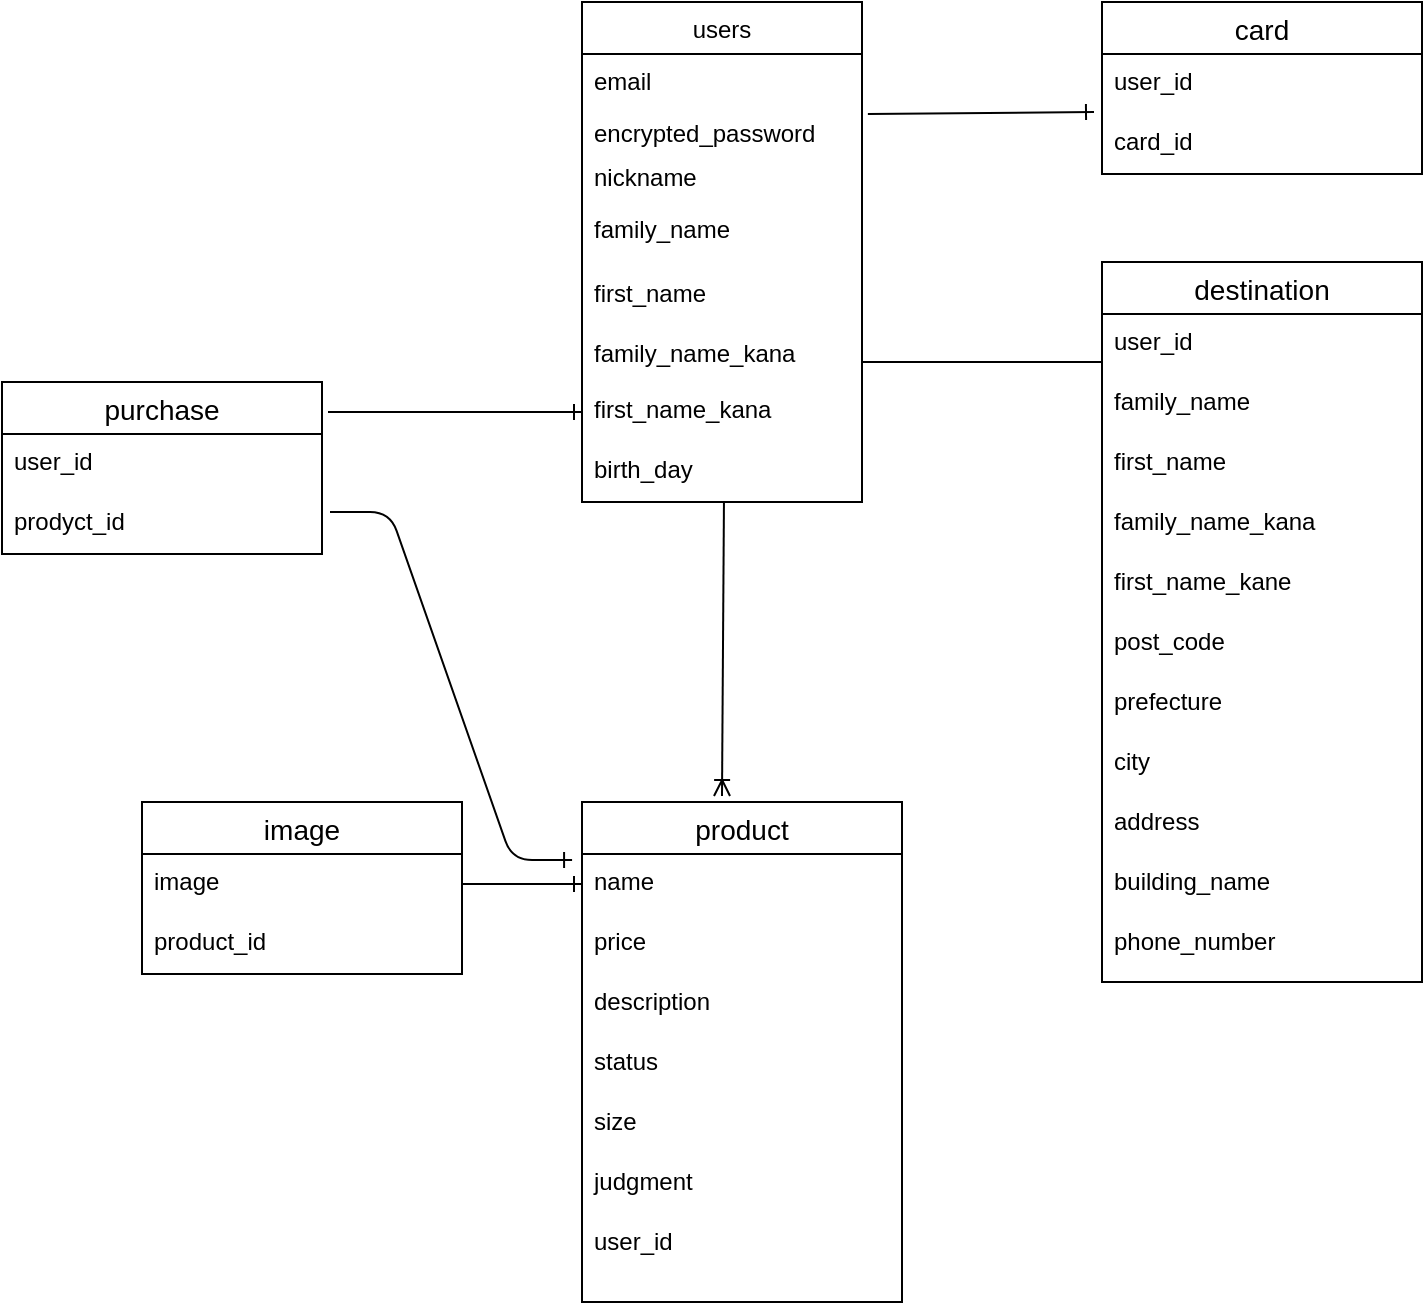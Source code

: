 <mxfile version="13.10.0" type="embed">
    <diagram id="koBaO6ugUMl6Nu8QTtSZ" name="ページ1">
        <mxGraphModel dx="1257" dy="1609" grid="1" gridSize="10" guides="1" tooltips="1" connect="1" arrows="1" fold="1" page="1" pageScale="1" pageWidth="850" pageHeight="1100" math="0" shadow="0">
            <root>
                <mxCell id="0"/>
                <mxCell id="1" parent="0"/>
                <mxCell id="104" value="users" style="swimlane;fontStyle=0;childLayout=stackLayout;horizontal=1;startSize=26;fillColor=none;horizontalStack=0;resizeParent=1;resizeParentMax=0;resizeLast=0;collapsible=1;marginBottom=0;" vertex="1" parent="1">
                    <mxGeometry x="60" y="-630" width="140" height="250" as="geometry"/>
                </mxCell>
                <mxCell id="117" value="email" style="text;strokeColor=none;fillColor=none;align=left;verticalAlign=top;spacingLeft=4;spacingRight=4;overflow=hidden;rotatable=0;points=[[0,0.5],[1,0.5]];portConstraint=eastwest;labelBackgroundColor=none;" vertex="1" parent="104">
                    <mxGeometry y="26" width="140" height="26" as="geometry"/>
                </mxCell>
                <mxCell id="105" value="encrypted_password" style="text;strokeColor=none;fillColor=none;align=left;verticalAlign=top;spacingLeft=4;spacingRight=4;overflow=hidden;rotatable=0;points=[[0,0.5],[1,0.5]];portConstraint=eastwest;labelBackgroundColor=none;" vertex="1" parent="104">
                    <mxGeometry y="52" width="140" height="22" as="geometry"/>
                </mxCell>
                <mxCell id="114" value="nickname" style="text;strokeColor=none;fillColor=none;align=left;verticalAlign=top;spacingLeft=4;spacingRight=4;overflow=hidden;rotatable=0;points=[[0,0.5],[1,0.5]];portConstraint=eastwest;labelBackgroundColor=none;" vertex="1" parent="104">
                    <mxGeometry y="74" width="140" height="26" as="geometry"/>
                </mxCell>
                <mxCell id="116" value="family_name" style="text;strokeColor=none;fillColor=none;align=left;verticalAlign=top;spacingLeft=4;spacingRight=4;overflow=hidden;rotatable=0;points=[[0,0.5],[1,0.5]];portConstraint=eastwest;labelBackgroundColor=none;" vertex="1" parent="104">
                    <mxGeometry y="100" width="140" height="32" as="geometry"/>
                </mxCell>
                <mxCell id="119" value="first_name&#10;&#10;" style="text;strokeColor=none;fillColor=none;align=left;verticalAlign=top;spacingLeft=4;spacingRight=4;overflow=hidden;rotatable=0;points=[[0,0.5],[1,0.5]];portConstraint=eastwest;labelBackgroundColor=none;" vertex="1" parent="104">
                    <mxGeometry y="132" width="140" height="30" as="geometry"/>
                </mxCell>
                <mxCell id="125" value="family_name_kana" style="text;strokeColor=none;fillColor=none;align=left;verticalAlign=top;spacingLeft=4;spacingRight=4;overflow=hidden;rotatable=0;points=[[0,0.5],[1,0.5]];portConstraint=eastwest;labelBackgroundColor=none;" vertex="1" parent="104">
                    <mxGeometry y="162" width="140" height="28" as="geometry"/>
                </mxCell>
                <mxCell id="120" value="first_name_kana" style="text;strokeColor=none;fillColor=none;align=left;verticalAlign=top;spacingLeft=4;spacingRight=4;overflow=hidden;rotatable=0;points=[[0,0.5],[1,0.5]];portConstraint=eastwest;labelBackgroundColor=none;" vertex="1" parent="104">
                    <mxGeometry y="190" width="140" height="30" as="geometry"/>
                </mxCell>
                <mxCell id="126" value="birth_day" style="text;strokeColor=none;fillColor=none;align=left;verticalAlign=top;spacingLeft=4;spacingRight=4;overflow=hidden;rotatable=0;points=[[0,0.5],[1,0.5]];portConstraint=eastwest;labelBackgroundColor=none;" vertex="1" parent="104">
                    <mxGeometry y="220" width="140" height="30" as="geometry"/>
                </mxCell>
                <mxCell id="129" value="card" style="swimlane;fontStyle=0;childLayout=stackLayout;horizontal=1;startSize=26;horizontalStack=0;resizeParent=1;resizeParentMax=0;resizeLast=0;collapsible=1;marginBottom=0;align=center;fontSize=14;labelBackgroundColor=none;" vertex="1" parent="1">
                    <mxGeometry x="320" y="-630" width="160" height="86" as="geometry"/>
                </mxCell>
                <mxCell id="130" value="user_id" style="text;strokeColor=none;fillColor=none;spacingLeft=4;spacingRight=4;overflow=hidden;rotatable=0;points=[[0,0.5],[1,0.5]];portConstraint=eastwest;fontSize=12;" vertex="1" parent="129">
                    <mxGeometry y="26" width="160" height="30" as="geometry"/>
                </mxCell>
                <mxCell id="132" value="card_id" style="text;strokeColor=none;fillColor=none;spacingLeft=4;spacingRight=4;overflow=hidden;rotatable=0;points=[[0,0.5],[1,0.5]];portConstraint=eastwest;fontSize=12;" vertex="1" parent="129">
                    <mxGeometry y="56" width="160" height="30" as="geometry"/>
                </mxCell>
                <mxCell id="133" value="destination" style="swimlane;fontStyle=0;childLayout=stackLayout;horizontal=1;startSize=26;horizontalStack=0;resizeParent=1;resizeParentMax=0;resizeLast=0;collapsible=1;marginBottom=0;align=center;fontSize=14;labelBackgroundColor=none;" vertex="1" parent="1">
                    <mxGeometry x="320" y="-500" width="160" height="360" as="geometry"/>
                </mxCell>
                <mxCell id="134" value="user_id" style="text;strokeColor=none;fillColor=none;spacingLeft=4;spacingRight=4;overflow=hidden;rotatable=0;points=[[0,0.5],[1,0.5]];portConstraint=eastwest;fontSize=12;" vertex="1" parent="133">
                    <mxGeometry y="26" width="160" height="30" as="geometry"/>
                </mxCell>
                <mxCell id="135" value="family_name" style="text;spacingLeft=4;spacingRight=4;overflow=hidden;rotatable=0;points=[[0,0.5],[1,0.5]];portConstraint=eastwest;fontSize=12;" vertex="1" parent="133">
                    <mxGeometry y="56" width="160" height="30" as="geometry"/>
                </mxCell>
                <mxCell id="137" value="first_name" style="text;strokeColor=none;fillColor=none;spacingLeft=4;spacingRight=4;overflow=hidden;rotatable=0;points=[[0,0.5],[1,0.5]];portConstraint=eastwest;fontSize=12;" vertex="1" parent="133">
                    <mxGeometry y="86" width="160" height="30" as="geometry"/>
                </mxCell>
                <mxCell id="141" value="family_name_kana" style="text;strokeColor=none;fillColor=none;spacingLeft=4;spacingRight=4;overflow=hidden;rotatable=0;points=[[0,0.5],[1,0.5]];portConstraint=eastwest;fontSize=12;" vertex="1" parent="133">
                    <mxGeometry y="116" width="160" height="30" as="geometry"/>
                </mxCell>
                <mxCell id="144" value="first_name_kane" style="text;strokeColor=none;fillColor=none;spacingLeft=4;spacingRight=4;overflow=hidden;rotatable=0;points=[[0,0.5],[1,0.5]];portConstraint=eastwest;fontSize=12;" vertex="1" parent="133">
                    <mxGeometry y="146" width="160" height="30" as="geometry"/>
                </mxCell>
                <mxCell id="143" value="post_code" style="text;strokeColor=none;fillColor=none;spacingLeft=4;spacingRight=4;overflow=hidden;rotatable=0;points=[[0,0.5],[1,0.5]];portConstraint=eastwest;fontSize=12;" vertex="1" parent="133">
                    <mxGeometry y="176" width="160" height="30" as="geometry"/>
                </mxCell>
                <mxCell id="142" value="prefecture" style="text;strokeColor=none;fillColor=none;spacingLeft=4;spacingRight=4;overflow=hidden;rotatable=0;points=[[0,0.5],[1,0.5]];portConstraint=eastwest;fontSize=12;" vertex="1" parent="133">
                    <mxGeometry y="206" width="160" height="30" as="geometry"/>
                </mxCell>
                <mxCell id="139" value="city" style="text;strokeColor=none;fillColor=none;spacingLeft=4;spacingRight=4;overflow=hidden;rotatable=0;points=[[0,0.5],[1,0.5]];portConstraint=eastwest;fontSize=12;" vertex="1" parent="133">
                    <mxGeometry y="236" width="160" height="30" as="geometry"/>
                </mxCell>
                <mxCell id="140" value="address" style="text;strokeColor=none;fillColor=none;spacingLeft=4;spacingRight=4;overflow=hidden;rotatable=0;points=[[0,0.5],[1,0.5]];portConstraint=eastwest;fontSize=12;" vertex="1" parent="133">
                    <mxGeometry y="266" width="160" height="30" as="geometry"/>
                </mxCell>
                <mxCell id="138" value="building_name" style="text;strokeColor=none;fillColor=none;spacingLeft=4;spacingRight=4;overflow=hidden;rotatable=0;points=[[0,0.5],[1,0.5]];portConstraint=eastwest;fontSize=12;" vertex="1" parent="133">
                    <mxGeometry y="296" width="160" height="30" as="geometry"/>
                </mxCell>
                <mxCell id="136" value="phone_number&#10;&#10;" style="text;strokeColor=none;fillColor=none;spacingLeft=4;spacingRight=4;overflow=hidden;rotatable=0;points=[[0,0.5],[1,0.5]];portConstraint=eastwest;fontSize=12;" vertex="1" parent="133">
                    <mxGeometry y="326" width="160" height="34" as="geometry"/>
                </mxCell>
                <mxCell id="145" value="product" style="swimlane;fontStyle=0;childLayout=stackLayout;horizontal=1;startSize=26;horizontalStack=0;resizeParent=1;resizeParentMax=0;resizeLast=0;collapsible=1;marginBottom=0;align=center;fontSize=14;labelBackgroundColor=none;" vertex="1" parent="1">
                    <mxGeometry x="60" y="-230" width="160" height="250" as="geometry"/>
                </mxCell>
                <mxCell id="146" value="name" style="text;strokeColor=none;fillColor=none;spacingLeft=4;spacingRight=4;overflow=hidden;rotatable=0;points=[[0,0.5],[1,0.5]];portConstraint=eastwest;fontSize=12;" vertex="1" parent="145">
                    <mxGeometry y="26" width="160" height="30" as="geometry"/>
                </mxCell>
                <mxCell id="147" value="price" style="text;strokeColor=none;fillColor=none;spacingLeft=4;spacingRight=4;overflow=hidden;rotatable=0;points=[[0,0.5],[1,0.5]];portConstraint=eastwest;fontSize=12;" vertex="1" parent="145">
                    <mxGeometry y="56" width="160" height="30" as="geometry"/>
                </mxCell>
                <mxCell id="150" value="description" style="text;strokeColor=none;fillColor=none;spacingLeft=4;spacingRight=4;overflow=hidden;rotatable=0;points=[[0,0.5],[1,0.5]];portConstraint=eastwest;fontSize=12;" vertex="1" parent="145">
                    <mxGeometry y="86" width="160" height="30" as="geometry"/>
                </mxCell>
                <mxCell id="152" value="status&#10;&#10;" style="text;strokeColor=none;fillColor=none;spacingLeft=4;spacingRight=4;overflow=hidden;rotatable=0;points=[[0,0.5],[1,0.5]];portConstraint=eastwest;fontSize=12;" vertex="1" parent="145">
                    <mxGeometry y="116" width="160" height="30" as="geometry"/>
                </mxCell>
                <mxCell id="155" value="size" style="text;strokeColor=none;fillColor=none;spacingLeft=4;spacingRight=4;overflow=hidden;rotatable=0;points=[[0,0.5],[1,0.5]];portConstraint=eastwest;fontSize=12;" vertex="1" parent="145">
                    <mxGeometry y="146" width="160" height="30" as="geometry"/>
                </mxCell>
                <mxCell id="154" value="judgment" style="text;strokeColor=none;fillColor=none;spacingLeft=4;spacingRight=4;overflow=hidden;rotatable=0;points=[[0,0.5],[1,0.5]];portConstraint=eastwest;fontSize=12;" vertex="1" parent="145">
                    <mxGeometry y="176" width="160" height="30" as="geometry"/>
                </mxCell>
                <mxCell id="148" value="user_id" style="text;strokeColor=none;fillColor=none;spacingLeft=4;spacingRight=4;overflow=hidden;rotatable=0;points=[[0,0.5],[1,0.5]];portConstraint=eastwest;fontSize=12;" vertex="1" parent="145">
                    <mxGeometry y="206" width="160" height="44" as="geometry"/>
                </mxCell>
                <mxCell id="157" value="image" style="swimlane;fontStyle=0;childLayout=stackLayout;horizontal=1;startSize=26;horizontalStack=0;resizeParent=1;resizeParentMax=0;resizeLast=0;collapsible=1;marginBottom=0;align=center;fontSize=14;labelBackgroundColor=none;" vertex="1" parent="1">
                    <mxGeometry x="-160" y="-230" width="160" height="86" as="geometry"/>
                </mxCell>
                <mxCell id="158" value="image" style="text;strokeColor=none;fillColor=none;spacingLeft=4;spacingRight=4;overflow=hidden;rotatable=0;points=[[0,0.5],[1,0.5]];portConstraint=eastwest;fontSize=12;" vertex="1" parent="157">
                    <mxGeometry y="26" width="160" height="30" as="geometry"/>
                </mxCell>
                <mxCell id="159" value="product_id" style="text;strokeColor=none;fillColor=none;spacingLeft=4;spacingRight=4;overflow=hidden;rotatable=0;points=[[0,0.5],[1,0.5]];portConstraint=eastwest;fontSize=12;" vertex="1" parent="157">
                    <mxGeometry y="56" width="160" height="30" as="geometry"/>
                </mxCell>
                <mxCell id="167" value="" style="fontSize=12;html=1;endArrow=ERoneToMany;exitX=0.507;exitY=1;exitDx=0;exitDy=0;exitPerimeter=0;" edge="1" parent="1" source="126">
                    <mxGeometry width="100" height="100" relative="1" as="geometry">
                        <mxPoint x="90" y="-220" as="sourcePoint"/>
                        <mxPoint x="130" y="-233" as="targetPoint"/>
                    </mxGeometry>
                </mxCell>
                <mxCell id="168" style="edgeStyle=none;rounded=0;orthogonalLoop=1;jettySize=auto;html=1;exitX=0.5;exitY=0;exitDx=0;exitDy=0;" edge="1" parent="1" source="145" target="145">
                    <mxGeometry relative="1" as="geometry">
                        <Array as="points">
                            <mxPoint x="140" y="-230"/>
                        </Array>
                    </mxGeometry>
                </mxCell>
                <mxCell id="169" value="" style="fontSize=12;html=1;endArrow=ERone;endFill=1;entryX=-0.025;entryY=0.967;entryDx=0;entryDy=0;entryPerimeter=0;exitX=1.021;exitY=0.182;exitDx=0;exitDy=0;exitPerimeter=0;" edge="1" parent="1" source="105" target="130">
                    <mxGeometry width="100" height="100" relative="1" as="geometry">
                        <mxPoint x="90" y="-530" as="sourcePoint"/>
                        <mxPoint x="190" y="-630" as="targetPoint"/>
                    </mxGeometry>
                </mxCell>
                <mxCell id="170" value="" style="endArrow=none;html=1;rounded=0;" edge="1" parent="1">
                    <mxGeometry relative="1" as="geometry">
                        <mxPoint x="200" y="-450" as="sourcePoint"/>
                        <mxPoint x="320" y="-450" as="targetPoint"/>
                    </mxGeometry>
                </mxCell>
                <mxCell id="176" value="" style="fontSize=12;html=1;endArrow=ERone;endFill=1;entryX=0;entryY=0.5;entryDx=0;entryDy=0;" edge="1" parent="1" target="146">
                    <mxGeometry width="100" height="100" relative="1" as="geometry">
                        <mxPoint y="-189" as="sourcePoint"/>
                        <mxPoint y="-290" as="targetPoint"/>
                    </mxGeometry>
                </mxCell>
                <mxCell id="190" value="purchase" style="swimlane;fontStyle=0;childLayout=stackLayout;horizontal=1;startSize=26;horizontalStack=0;resizeParent=1;resizeParentMax=0;resizeLast=0;collapsible=1;marginBottom=0;align=center;fontSize=14;labelBackgroundColor=none;" vertex="1" parent="1">
                    <mxGeometry x="-230" y="-440" width="160" height="86" as="geometry"/>
                </mxCell>
                <mxCell id="191" value="user_id" style="text;strokeColor=none;fillColor=none;spacingLeft=4;spacingRight=4;overflow=hidden;rotatable=0;points=[[0,0.5],[1,0.5]];portConstraint=eastwest;fontSize=12;" vertex="1" parent="190">
                    <mxGeometry y="26" width="160" height="30" as="geometry"/>
                </mxCell>
                <mxCell id="192" value="prodyct_id" style="text;strokeColor=none;fillColor=none;spacingLeft=4;spacingRight=4;overflow=hidden;rotatable=0;points=[[0,0.5],[1,0.5]];portConstraint=eastwest;fontSize=12;" vertex="1" parent="190">
                    <mxGeometry y="56" width="160" height="30" as="geometry"/>
                </mxCell>
                <mxCell id="194" value="" style="fontSize=12;html=1;endArrow=ERone;endFill=1;entryX=0;entryY=0.5;entryDx=0;entryDy=0;" edge="1" parent="1" target="120">
                    <mxGeometry width="100" height="100" relative="1" as="geometry">
                        <mxPoint x="-67" y="-425" as="sourcePoint"/>
                        <mxPoint x="10" y="-300" as="targetPoint"/>
                    </mxGeometry>
                </mxCell>
                <mxCell id="195" value="" style="edgeStyle=entityRelationEdgeStyle;fontSize=12;html=1;endArrow=ERone;endFill=1;exitX=1.025;exitY=0.3;exitDx=0;exitDy=0;exitPerimeter=0;entryX=-0.031;entryY=0.1;entryDx=0;entryDy=0;entryPerimeter=0;" edge="1" parent="1" source="192" target="146">
                    <mxGeometry width="100" height="100" relative="1" as="geometry">
                        <mxPoint x="-90" y="-200" as="sourcePoint"/>
                        <mxPoint x="50" y="-220" as="targetPoint"/>
                    </mxGeometry>
                </mxCell>
            </root>
        </mxGraphModel>
    </diagram>
</mxfile>